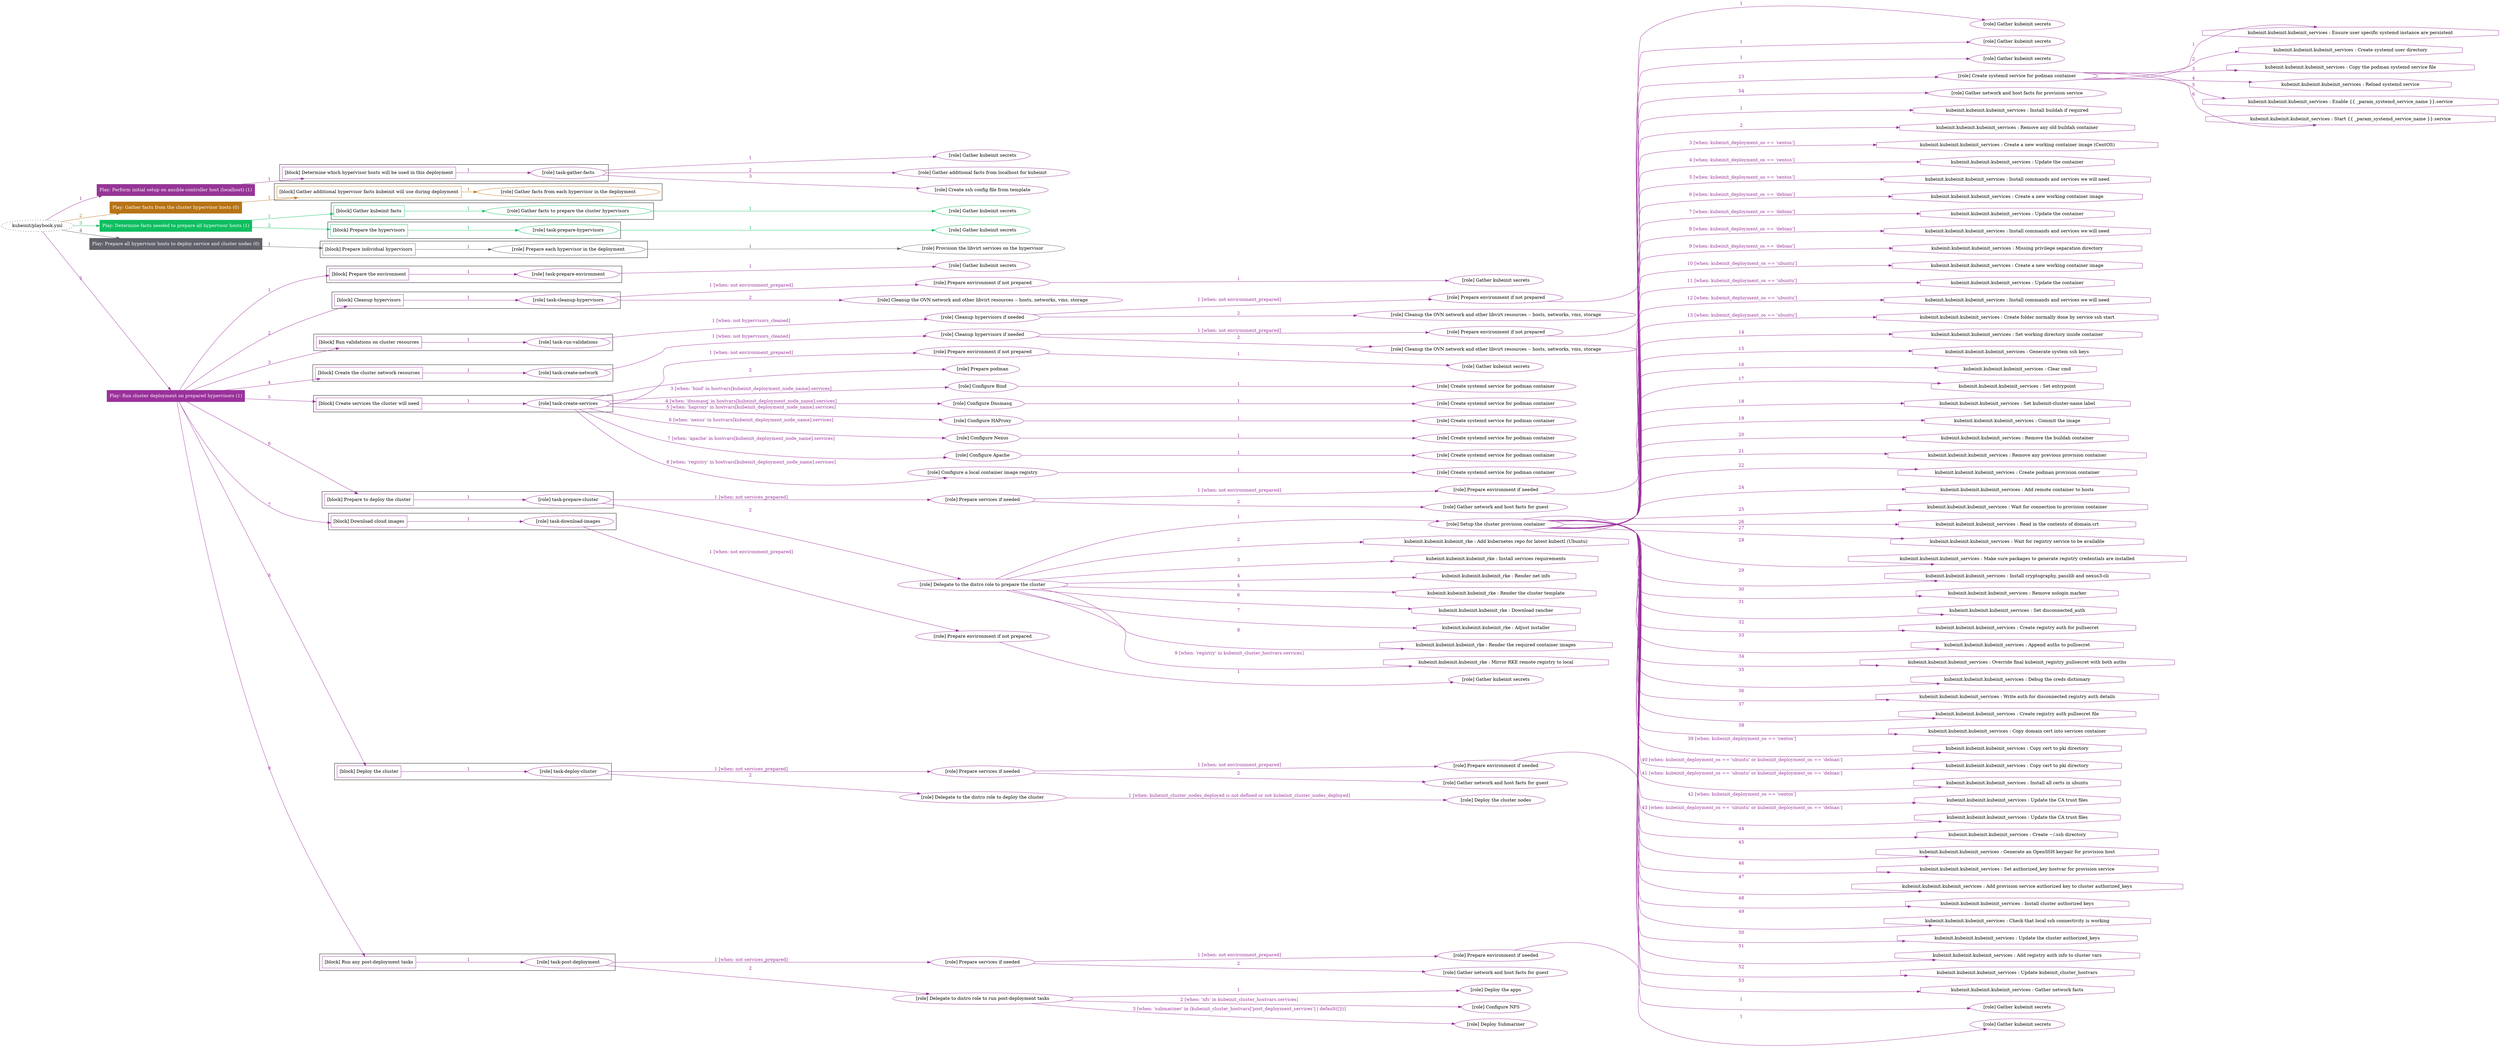 digraph {
	graph [concentrate=true ordering=in rankdir=LR ratio=fill]
	edge [esep=5 sep=10]
	"kubeinit/playbook.yml" [URL="/home/runner/work/kubeinit/kubeinit/kubeinit/playbook.yml" id=playbook_b2a776af style=dotted]
	play_a25de6b7 [label="Play: Perform initial setup on ansible-controller host (localhost) (1)" URL="/home/runner/work/kubeinit/kubeinit/kubeinit/playbook.yml" color="#963597" fontcolor="#ffffff" id=play_a25de6b7 shape=box style=filled tooltip=localhost]
	"kubeinit/playbook.yml" -> play_a25de6b7 [label="1 " color="#963597" fontcolor="#963597" id=edge_d4a671c9 labeltooltip="1 " tooltip="1 "]
	subgraph "Gather kubeinit secrets" {
		role_64ec8dd6 [label="[role] Gather kubeinit secrets" URL="/home/runner/.ansible/collections/ansible_collections/kubeinit/kubeinit/roles/kubeinit_prepare/tasks/build_hypervisors_group.yml" color="#963597" id=role_64ec8dd6 tooltip="Gather kubeinit secrets"]
	}
	subgraph "Gather additional facts from localhost for kubeinit" {
		role_d70aee91 [label="[role] Gather additional facts from localhost for kubeinit" URL="/home/runner/.ansible/collections/ansible_collections/kubeinit/kubeinit/roles/kubeinit_prepare/tasks/build_hypervisors_group.yml" color="#963597" id=role_d70aee91 tooltip="Gather additional facts from localhost for kubeinit"]
	}
	subgraph "Create ssh config file from template" {
		role_e000217d [label="[role] Create ssh config file from template" URL="/home/runner/.ansible/collections/ansible_collections/kubeinit/kubeinit/roles/kubeinit_prepare/tasks/build_hypervisors_group.yml" color="#963597" id=role_e000217d tooltip="Create ssh config file from template"]
	}
	subgraph "task-gather-facts" {
		role_ed04cf03 [label="[role] task-gather-facts" URL="/home/runner/work/kubeinit/kubeinit/kubeinit/playbook.yml" color="#963597" id=role_ed04cf03 tooltip="task-gather-facts"]
		role_ed04cf03 -> role_64ec8dd6 [label="1 " color="#963597" fontcolor="#963597" id=edge_9e0d3539 labeltooltip="1 " tooltip="1 "]
		role_ed04cf03 -> role_d70aee91 [label="2 " color="#963597" fontcolor="#963597" id=edge_87154a9b labeltooltip="2 " tooltip="2 "]
		role_ed04cf03 -> role_e000217d [label="3 " color="#963597" fontcolor="#963597" id=edge_92079bc3 labeltooltip="3 " tooltip="3 "]
	}
	subgraph "Play: Perform initial setup on ansible-controller host (localhost) (1)" {
		play_a25de6b7 -> block_835c2d36 [label=1 color="#963597" fontcolor="#963597" id=edge_b48b4004 labeltooltip=1 tooltip=1]
		subgraph cluster_block_835c2d36 {
			block_835c2d36 [label="[block] Determine which hypervisor hosts will be used in this deployment" URL="/home/runner/work/kubeinit/kubeinit/kubeinit/playbook.yml" color="#963597" id=block_835c2d36 labeltooltip="Determine which hypervisor hosts will be used in this deployment" shape=box tooltip="Determine which hypervisor hosts will be used in this deployment"]
			block_835c2d36 -> role_ed04cf03 [label="1 " color="#963597" fontcolor="#963597" id=edge_29998f82 labeltooltip="1 " tooltip="1 "]
		}
	}
	play_09615d05 [label="Play: Gather facts from the cluster hypervisor hosts (0)" URL="/home/runner/work/kubeinit/kubeinit/kubeinit/playbook.yml" color="#b77315" fontcolor="#ffffff" id=play_09615d05 shape=box style=filled tooltip="Play: Gather facts from the cluster hypervisor hosts (0)"]
	"kubeinit/playbook.yml" -> play_09615d05 [label="2 " color="#b77315" fontcolor="#b77315" id=edge_cf5d5a92 labeltooltip="2 " tooltip="2 "]
	subgraph "Gather facts from each hypervisor in the deployment" {
		role_4bb40452 [label="[role] Gather facts from each hypervisor in the deployment" URL="/home/runner/work/kubeinit/kubeinit/kubeinit/playbook.yml" color="#b77315" id=role_4bb40452 tooltip="Gather facts from each hypervisor in the deployment"]
	}
	subgraph "Play: Gather facts from the cluster hypervisor hosts (0)" {
		play_09615d05 -> block_492b5fe4 [label=1 color="#b77315" fontcolor="#b77315" id=edge_18e15d5d labeltooltip=1 tooltip=1]
		subgraph cluster_block_492b5fe4 {
			block_492b5fe4 [label="[block] Gather additional hypervisor facts kubeinit will use during deployment" URL="/home/runner/work/kubeinit/kubeinit/kubeinit/playbook.yml" color="#b77315" id=block_492b5fe4 labeltooltip="Gather additional hypervisor facts kubeinit will use during deployment" shape=box tooltip="Gather additional hypervisor facts kubeinit will use during deployment"]
			block_492b5fe4 -> role_4bb40452 [label="1 " color="#b77315" fontcolor="#b77315" id=edge_3ecd2a36 labeltooltip="1 " tooltip="1 "]
		}
	}
	play_3caabc10 [label="Play: Determine facts needed to prepare all hypervisor hosts (1)" URL="/home/runner/work/kubeinit/kubeinit/kubeinit/playbook.yml" color="#0ebe60" fontcolor="#ffffff" id=play_3caabc10 shape=box style=filled tooltip=localhost]
	"kubeinit/playbook.yml" -> play_3caabc10 [label="3 " color="#0ebe60" fontcolor="#0ebe60" id=edge_d4884a36 labeltooltip="3 " tooltip="3 "]
	subgraph "Gather kubeinit secrets" {
		role_3d954b8c [label="[role] Gather kubeinit secrets" URL="/home/runner/.ansible/collections/ansible_collections/kubeinit/kubeinit/roles/kubeinit_prepare/tasks/gather_kubeinit_facts.yml" color="#0ebe60" id=role_3d954b8c tooltip="Gather kubeinit secrets"]
	}
	subgraph "Gather facts to prepare the cluster hypervisors" {
		role_c6cb8753 [label="[role] Gather facts to prepare the cluster hypervisors" URL="/home/runner/work/kubeinit/kubeinit/kubeinit/playbook.yml" color="#0ebe60" id=role_c6cb8753 tooltip="Gather facts to prepare the cluster hypervisors"]
		role_c6cb8753 -> role_3d954b8c [label="1 " color="#0ebe60" fontcolor="#0ebe60" id=edge_5ec7b169 labeltooltip="1 " tooltip="1 "]
	}
	subgraph "Gather kubeinit secrets" {
		role_6f38ac14 [label="[role] Gather kubeinit secrets" URL="/home/runner/.ansible/collections/ansible_collections/kubeinit/kubeinit/roles/kubeinit_prepare/tasks/gather_kubeinit_facts.yml" color="#0ebe60" id=role_6f38ac14 tooltip="Gather kubeinit secrets"]
	}
	subgraph "task-prepare-hypervisors" {
		role_65a1dee0 [label="[role] task-prepare-hypervisors" URL="/home/runner/work/kubeinit/kubeinit/kubeinit/playbook.yml" color="#0ebe60" id=role_65a1dee0 tooltip="task-prepare-hypervisors"]
		role_65a1dee0 -> role_6f38ac14 [label="1 " color="#0ebe60" fontcolor="#0ebe60" id=edge_a2163df6 labeltooltip="1 " tooltip="1 "]
	}
	subgraph "Play: Determine facts needed to prepare all hypervisor hosts (1)" {
		play_3caabc10 -> block_60ad925c [label=1 color="#0ebe60" fontcolor="#0ebe60" id=edge_20b86543 labeltooltip=1 tooltip=1]
		subgraph cluster_block_60ad925c {
			block_60ad925c [label="[block] Gather kubeinit facts" URL="/home/runner/work/kubeinit/kubeinit/kubeinit/playbook.yml" color="#0ebe60" id=block_60ad925c labeltooltip="Gather kubeinit facts" shape=box tooltip="Gather kubeinit facts"]
			block_60ad925c -> role_c6cb8753 [label="1 " color="#0ebe60" fontcolor="#0ebe60" id=edge_0fbbc033 labeltooltip="1 " tooltip="1 "]
		}
		play_3caabc10 -> block_6131a1ea [label=2 color="#0ebe60" fontcolor="#0ebe60" id=edge_eb508566 labeltooltip=2 tooltip=2]
		subgraph cluster_block_6131a1ea {
			block_6131a1ea [label="[block] Prepare the hypervisors" URL="/home/runner/work/kubeinit/kubeinit/kubeinit/playbook.yml" color="#0ebe60" id=block_6131a1ea labeltooltip="Prepare the hypervisors" shape=box tooltip="Prepare the hypervisors"]
			block_6131a1ea -> role_65a1dee0 [label="1 " color="#0ebe60" fontcolor="#0ebe60" id=edge_d82b0bb0 labeltooltip="1 " tooltip="1 "]
		}
	}
	play_1b23b159 [label="Play: Prepare all hypervisor hosts to deploy service and cluster nodes (0)" URL="/home/runner/work/kubeinit/kubeinit/kubeinit/playbook.yml" color="#61616b" fontcolor="#ffffff" id=play_1b23b159 shape=box style=filled tooltip="Play: Prepare all hypervisor hosts to deploy service and cluster nodes (0)"]
	"kubeinit/playbook.yml" -> play_1b23b159 [label="4 " color="#61616b" fontcolor="#61616b" id=edge_601d397a labeltooltip="4 " tooltip="4 "]
	subgraph "Provision the libvirt services on the hypervisor" {
		role_6c833cc3 [label="[role] Provision the libvirt services on the hypervisor" URL="/home/runner/.ansible/collections/ansible_collections/kubeinit/kubeinit/roles/kubeinit_prepare/tasks/prepare_hypervisor.yml" color="#61616b" id=role_6c833cc3 tooltip="Provision the libvirt services on the hypervisor"]
	}
	subgraph "Prepare each hypervisor in the deployment" {
		role_cf85a153 [label="[role] Prepare each hypervisor in the deployment" URL="/home/runner/work/kubeinit/kubeinit/kubeinit/playbook.yml" color="#61616b" id=role_cf85a153 tooltip="Prepare each hypervisor in the deployment"]
		role_cf85a153 -> role_6c833cc3 [label="1 " color="#61616b" fontcolor="#61616b" id=edge_d0695d2c labeltooltip="1 " tooltip="1 "]
	}
	subgraph "Play: Prepare all hypervisor hosts to deploy service and cluster nodes (0)" {
		play_1b23b159 -> block_08b898bd [label=1 color="#61616b" fontcolor="#61616b" id=edge_4d3dbe8d labeltooltip=1 tooltip=1]
		subgraph cluster_block_08b898bd {
			block_08b898bd [label="[block] Prepare individual hypervisors" URL="/home/runner/work/kubeinit/kubeinit/kubeinit/playbook.yml" color="#61616b" id=block_08b898bd labeltooltip="Prepare individual hypervisors" shape=box tooltip="Prepare individual hypervisors"]
			block_08b898bd -> role_cf85a153 [label="1 " color="#61616b" fontcolor="#61616b" id=edge_eb0997b6 labeltooltip="1 " tooltip="1 "]
		}
	}
	play_a0bf95d8 [label="Play: Run cluster deployment on prepared hypervisors (1)" URL="/home/runner/work/kubeinit/kubeinit/kubeinit/playbook.yml" color="#9a319b" fontcolor="#ffffff" id=play_a0bf95d8 shape=box style=filled tooltip=localhost]
	"kubeinit/playbook.yml" -> play_a0bf95d8 [label="5 " color="#9a319b" fontcolor="#9a319b" id=edge_58462274 labeltooltip="5 " tooltip="5 "]
	subgraph "Gather kubeinit secrets" {
		role_986c276b [label="[role] Gather kubeinit secrets" URL="/home/runner/.ansible/collections/ansible_collections/kubeinit/kubeinit/roles/kubeinit_prepare/tasks/gather_kubeinit_facts.yml" color="#9a319b" id=role_986c276b tooltip="Gather kubeinit secrets"]
	}
	subgraph "task-prepare-environment" {
		role_1a51f40c [label="[role] task-prepare-environment" URL="/home/runner/work/kubeinit/kubeinit/kubeinit/playbook.yml" color="#9a319b" id=role_1a51f40c tooltip="task-prepare-environment"]
		role_1a51f40c -> role_986c276b [label="1 " color="#9a319b" fontcolor="#9a319b" id=edge_82b5d2d7 labeltooltip="1 " tooltip="1 "]
	}
	subgraph "Gather kubeinit secrets" {
		role_84450bca [label="[role] Gather kubeinit secrets" URL="/home/runner/.ansible/collections/ansible_collections/kubeinit/kubeinit/roles/kubeinit_prepare/tasks/gather_kubeinit_facts.yml" color="#9a319b" id=role_84450bca tooltip="Gather kubeinit secrets"]
	}
	subgraph "Prepare environment if not prepared" {
		role_26e644b4 [label="[role] Prepare environment if not prepared" URL="/home/runner/.ansible/collections/ansible_collections/kubeinit/kubeinit/roles/kubeinit_prepare/tasks/cleanup_hypervisors.yml" color="#9a319b" id=role_26e644b4 tooltip="Prepare environment if not prepared"]
		role_26e644b4 -> role_84450bca [label="1 " color="#9a319b" fontcolor="#9a319b" id=edge_e17b79c7 labeltooltip="1 " tooltip="1 "]
	}
	subgraph "Cleanup the OVN network and other libvirt resources -- hosts, networks, vms, storage" {
		role_b6d18668 [label="[role] Cleanup the OVN network and other libvirt resources -- hosts, networks, vms, storage" URL="/home/runner/.ansible/collections/ansible_collections/kubeinit/kubeinit/roles/kubeinit_prepare/tasks/cleanup_hypervisors.yml" color="#9a319b" id=role_b6d18668 tooltip="Cleanup the OVN network and other libvirt resources -- hosts, networks, vms, storage"]
	}
	subgraph "task-cleanup-hypervisors" {
		role_a91bff8f [label="[role] task-cleanup-hypervisors" URL="/home/runner/work/kubeinit/kubeinit/kubeinit/playbook.yml" color="#9a319b" id=role_a91bff8f tooltip="task-cleanup-hypervisors"]
		role_a91bff8f -> role_26e644b4 [label="1 [when: not environment_prepared]" color="#9a319b" fontcolor="#9a319b" id=edge_7168fef7 labeltooltip="1 [when: not environment_prepared]" tooltip="1 [when: not environment_prepared]"]
		role_a91bff8f -> role_b6d18668 [label="2 " color="#9a319b" fontcolor="#9a319b" id=edge_6d823a6d labeltooltip="2 " tooltip="2 "]
	}
	subgraph "Gather kubeinit secrets" {
		role_ef456f88 [label="[role] Gather kubeinit secrets" URL="/home/runner/.ansible/collections/ansible_collections/kubeinit/kubeinit/roles/kubeinit_prepare/tasks/gather_kubeinit_facts.yml" color="#9a319b" id=role_ef456f88 tooltip="Gather kubeinit secrets"]
	}
	subgraph "Prepare environment if not prepared" {
		role_e1867a26 [label="[role] Prepare environment if not prepared" URL="/home/runner/.ansible/collections/ansible_collections/kubeinit/kubeinit/roles/kubeinit_prepare/tasks/cleanup_hypervisors.yml" color="#9a319b" id=role_e1867a26 tooltip="Prepare environment if not prepared"]
		role_e1867a26 -> role_ef456f88 [label="1 " color="#9a319b" fontcolor="#9a319b" id=edge_f355ba9f labeltooltip="1 " tooltip="1 "]
	}
	subgraph "Cleanup the OVN network and other libvirt resources -- hosts, networks, vms, storage" {
		role_19250847 [label="[role] Cleanup the OVN network and other libvirt resources -- hosts, networks, vms, storage" URL="/home/runner/.ansible/collections/ansible_collections/kubeinit/kubeinit/roles/kubeinit_prepare/tasks/cleanup_hypervisors.yml" color="#9a319b" id=role_19250847 tooltip="Cleanup the OVN network and other libvirt resources -- hosts, networks, vms, storage"]
	}
	subgraph "Cleanup hypervisors if needed" {
		role_3e60fd12 [label="[role] Cleanup hypervisors if needed" URL="/home/runner/.ansible/collections/ansible_collections/kubeinit/kubeinit/roles/kubeinit_validations/tasks/main.yml" color="#9a319b" id=role_3e60fd12 tooltip="Cleanup hypervisors if needed"]
		role_3e60fd12 -> role_e1867a26 [label="1 [when: not environment_prepared]" color="#9a319b" fontcolor="#9a319b" id=edge_744bc919 labeltooltip="1 [when: not environment_prepared]" tooltip="1 [when: not environment_prepared]"]
		role_3e60fd12 -> role_19250847 [label="2 " color="#9a319b" fontcolor="#9a319b" id=edge_ee5be5e6 labeltooltip="2 " tooltip="2 "]
	}
	subgraph "task-run-validations" {
		role_004af576 [label="[role] task-run-validations" URL="/home/runner/work/kubeinit/kubeinit/kubeinit/playbook.yml" color="#9a319b" id=role_004af576 tooltip="task-run-validations"]
		role_004af576 -> role_3e60fd12 [label="1 [when: not hypervisors_cleaned]" color="#9a319b" fontcolor="#9a319b" id=edge_4c3ba29a labeltooltip="1 [when: not hypervisors_cleaned]" tooltip="1 [when: not hypervisors_cleaned]"]
	}
	subgraph "Gather kubeinit secrets" {
		role_4fbd2b97 [label="[role] Gather kubeinit secrets" URL="/home/runner/.ansible/collections/ansible_collections/kubeinit/kubeinit/roles/kubeinit_prepare/tasks/gather_kubeinit_facts.yml" color="#9a319b" id=role_4fbd2b97 tooltip="Gather kubeinit secrets"]
	}
	subgraph "Prepare environment if not prepared" {
		role_357a09c5 [label="[role] Prepare environment if not prepared" URL="/home/runner/.ansible/collections/ansible_collections/kubeinit/kubeinit/roles/kubeinit_prepare/tasks/cleanup_hypervisors.yml" color="#9a319b" id=role_357a09c5 tooltip="Prepare environment if not prepared"]
		role_357a09c5 -> role_4fbd2b97 [label="1 " color="#9a319b" fontcolor="#9a319b" id=edge_a7b10767 labeltooltip="1 " tooltip="1 "]
	}
	subgraph "Cleanup the OVN network and other libvirt resources -- hosts, networks, vms, storage" {
		role_42d714c6 [label="[role] Cleanup the OVN network and other libvirt resources -- hosts, networks, vms, storage" URL="/home/runner/.ansible/collections/ansible_collections/kubeinit/kubeinit/roles/kubeinit_prepare/tasks/cleanup_hypervisors.yml" color="#9a319b" id=role_42d714c6 tooltip="Cleanup the OVN network and other libvirt resources -- hosts, networks, vms, storage"]
	}
	subgraph "Cleanup hypervisors if needed" {
		role_6aee4c42 [label="[role] Cleanup hypervisors if needed" URL="/home/runner/.ansible/collections/ansible_collections/kubeinit/kubeinit/roles/kubeinit_libvirt/tasks/create_network.yml" color="#9a319b" id=role_6aee4c42 tooltip="Cleanup hypervisors if needed"]
		role_6aee4c42 -> role_357a09c5 [label="1 [when: not environment_prepared]" color="#9a319b" fontcolor="#9a319b" id=edge_f2d5fa59 labeltooltip="1 [when: not environment_prepared]" tooltip="1 [when: not environment_prepared]"]
		role_6aee4c42 -> role_42d714c6 [label="2 " color="#9a319b" fontcolor="#9a319b" id=edge_fd3d9db1 labeltooltip="2 " tooltip="2 "]
	}
	subgraph "task-create-network" {
		role_c0f12185 [label="[role] task-create-network" URL="/home/runner/work/kubeinit/kubeinit/kubeinit/playbook.yml" color="#9a319b" id=role_c0f12185 tooltip="task-create-network"]
		role_c0f12185 -> role_6aee4c42 [label="1 [when: not hypervisors_cleaned]" color="#9a319b" fontcolor="#9a319b" id=edge_1a0da130 labeltooltip="1 [when: not hypervisors_cleaned]" tooltip="1 [when: not hypervisors_cleaned]"]
	}
	subgraph "Gather kubeinit secrets" {
		role_36cf1a70 [label="[role] Gather kubeinit secrets" URL="/home/runner/.ansible/collections/ansible_collections/kubeinit/kubeinit/roles/kubeinit_prepare/tasks/gather_kubeinit_facts.yml" color="#9a319b" id=role_36cf1a70 tooltip="Gather kubeinit secrets"]
	}
	subgraph "Prepare environment if not prepared" {
		role_b3e0473f [label="[role] Prepare environment if not prepared" URL="/home/runner/.ansible/collections/ansible_collections/kubeinit/kubeinit/roles/kubeinit_services/tasks/main.yml" color="#9a319b" id=role_b3e0473f tooltip="Prepare environment if not prepared"]
		role_b3e0473f -> role_36cf1a70 [label="1 " color="#9a319b" fontcolor="#9a319b" id=edge_564133b7 labeltooltip="1 " tooltip="1 "]
	}
	subgraph "Prepare podman" {
		role_a6f34856 [label="[role] Prepare podman" URL="/home/runner/.ansible/collections/ansible_collections/kubeinit/kubeinit/roles/kubeinit_services/tasks/00_create_service_pod.yml" color="#9a319b" id=role_a6f34856 tooltip="Prepare podman"]
	}
	subgraph "Create systemd service for podman container" {
		role_1aee8ee5 [label="[role] Create systemd service for podman container" URL="/home/runner/.ansible/collections/ansible_collections/kubeinit/kubeinit/roles/kubeinit_bind/tasks/main.yml" color="#9a319b" id=role_1aee8ee5 tooltip="Create systemd service for podman container"]
	}
	subgraph "Configure Bind" {
		role_4b1fd0a0 [label="[role] Configure Bind" URL="/home/runner/.ansible/collections/ansible_collections/kubeinit/kubeinit/roles/kubeinit_services/tasks/start_services_containers.yml" color="#9a319b" id=role_4b1fd0a0 tooltip="Configure Bind"]
		role_4b1fd0a0 -> role_1aee8ee5 [label="1 " color="#9a319b" fontcolor="#9a319b" id=edge_a1db941c labeltooltip="1 " tooltip="1 "]
	}
	subgraph "Create systemd service for podman container" {
		role_6d5a816c [label="[role] Create systemd service for podman container" URL="/home/runner/.ansible/collections/ansible_collections/kubeinit/kubeinit/roles/kubeinit_dnsmasq/tasks/main.yml" color="#9a319b" id=role_6d5a816c tooltip="Create systemd service for podman container"]
	}
	subgraph "Configure Dnsmasq" {
		role_57c60390 [label="[role] Configure Dnsmasq" URL="/home/runner/.ansible/collections/ansible_collections/kubeinit/kubeinit/roles/kubeinit_services/tasks/start_services_containers.yml" color="#9a319b" id=role_57c60390 tooltip="Configure Dnsmasq"]
		role_57c60390 -> role_6d5a816c [label="1 " color="#9a319b" fontcolor="#9a319b" id=edge_722431cc labeltooltip="1 " tooltip="1 "]
	}
	subgraph "Create systemd service for podman container" {
		role_da04f03d [label="[role] Create systemd service for podman container" URL="/home/runner/.ansible/collections/ansible_collections/kubeinit/kubeinit/roles/kubeinit_haproxy/tasks/main.yml" color="#9a319b" id=role_da04f03d tooltip="Create systemd service for podman container"]
	}
	subgraph "Configure HAProxy" {
		role_27198a19 [label="[role] Configure HAProxy" URL="/home/runner/.ansible/collections/ansible_collections/kubeinit/kubeinit/roles/kubeinit_services/tasks/start_services_containers.yml" color="#9a319b" id=role_27198a19 tooltip="Configure HAProxy"]
		role_27198a19 -> role_da04f03d [label="1 " color="#9a319b" fontcolor="#9a319b" id=edge_16cd7991 labeltooltip="1 " tooltip="1 "]
	}
	subgraph "Create systemd service for podman container" {
		role_e033b4ef [label="[role] Create systemd service for podman container" URL="/home/runner/.ansible/collections/ansible_collections/kubeinit/kubeinit/roles/kubeinit_nexus/tasks/main.yml" color="#9a319b" id=role_e033b4ef tooltip="Create systemd service for podman container"]
	}
	subgraph "Configure Nexus" {
		role_694fd69b [label="[role] Configure Nexus" URL="/home/runner/.ansible/collections/ansible_collections/kubeinit/kubeinit/roles/kubeinit_services/tasks/start_services_containers.yml" color="#9a319b" id=role_694fd69b tooltip="Configure Nexus"]
		role_694fd69b -> role_e033b4ef [label="1 " color="#9a319b" fontcolor="#9a319b" id=edge_7ee641f0 labeltooltip="1 " tooltip="1 "]
	}
	subgraph "Create systemd service for podman container" {
		role_04ac0f35 [label="[role] Create systemd service for podman container" URL="/home/runner/.ansible/collections/ansible_collections/kubeinit/kubeinit/roles/kubeinit_apache/tasks/main.yml" color="#9a319b" id=role_04ac0f35 tooltip="Create systemd service for podman container"]
	}
	subgraph "Configure Apache" {
		role_15cc4ad2 [label="[role] Configure Apache" URL="/home/runner/.ansible/collections/ansible_collections/kubeinit/kubeinit/roles/kubeinit_services/tasks/start_services_containers.yml" color="#9a319b" id=role_15cc4ad2 tooltip="Configure Apache"]
		role_15cc4ad2 -> role_04ac0f35 [label="1 " color="#9a319b" fontcolor="#9a319b" id=edge_71de44ec labeltooltip="1 " tooltip="1 "]
	}
	subgraph "Create systemd service for podman container" {
		role_1dc11fe3 [label="[role] Create systemd service for podman container" URL="/home/runner/.ansible/collections/ansible_collections/kubeinit/kubeinit/roles/kubeinit_registry/tasks/main.yml" color="#9a319b" id=role_1dc11fe3 tooltip="Create systemd service for podman container"]
	}
	subgraph "Configure a local container image registry" {
		role_8695202d [label="[role] Configure a local container image registry" URL="/home/runner/.ansible/collections/ansible_collections/kubeinit/kubeinit/roles/kubeinit_services/tasks/start_services_containers.yml" color="#9a319b" id=role_8695202d tooltip="Configure a local container image registry"]
		role_8695202d -> role_1dc11fe3 [label="1 " color="#9a319b" fontcolor="#9a319b" id=edge_4310c651 labeltooltip="1 " tooltip="1 "]
	}
	subgraph "task-create-services" {
		role_f03cc9df [label="[role] task-create-services" URL="/home/runner/work/kubeinit/kubeinit/kubeinit/playbook.yml" color="#9a319b" id=role_f03cc9df tooltip="task-create-services"]
		role_f03cc9df -> role_b3e0473f [label="1 [when: not environment_prepared]" color="#9a319b" fontcolor="#9a319b" id=edge_fed6a879 labeltooltip="1 [when: not environment_prepared]" tooltip="1 [when: not environment_prepared]"]
		role_f03cc9df -> role_a6f34856 [label="2 " color="#9a319b" fontcolor="#9a319b" id=edge_bfc7b23e labeltooltip="2 " tooltip="2 "]
		role_f03cc9df -> role_4b1fd0a0 [label="3 [when: 'bind' in hostvars[kubeinit_deployment_node_name].services]" color="#9a319b" fontcolor="#9a319b" id=edge_6411f82c labeltooltip="3 [when: 'bind' in hostvars[kubeinit_deployment_node_name].services]" tooltip="3 [when: 'bind' in hostvars[kubeinit_deployment_node_name].services]"]
		role_f03cc9df -> role_57c60390 [label="4 [when: 'dnsmasq' in hostvars[kubeinit_deployment_node_name].services]" color="#9a319b" fontcolor="#9a319b" id=edge_2f6c6d04 labeltooltip="4 [when: 'dnsmasq' in hostvars[kubeinit_deployment_node_name].services]" tooltip="4 [when: 'dnsmasq' in hostvars[kubeinit_deployment_node_name].services]"]
		role_f03cc9df -> role_27198a19 [label="5 [when: 'haproxy' in hostvars[kubeinit_deployment_node_name].services]" color="#9a319b" fontcolor="#9a319b" id=edge_1f53a4c2 labeltooltip="5 [when: 'haproxy' in hostvars[kubeinit_deployment_node_name].services]" tooltip="5 [when: 'haproxy' in hostvars[kubeinit_deployment_node_name].services]"]
		role_f03cc9df -> role_694fd69b [label="6 [when: 'nexus' in hostvars[kubeinit_deployment_node_name].services]" color="#9a319b" fontcolor="#9a319b" id=edge_d9a21f0c labeltooltip="6 [when: 'nexus' in hostvars[kubeinit_deployment_node_name].services]" tooltip="6 [when: 'nexus' in hostvars[kubeinit_deployment_node_name].services]"]
		role_f03cc9df -> role_15cc4ad2 [label="7 [when: 'apache' in hostvars[kubeinit_deployment_node_name].services]" color="#9a319b" fontcolor="#9a319b" id=edge_561919a8 labeltooltip="7 [when: 'apache' in hostvars[kubeinit_deployment_node_name].services]" tooltip="7 [when: 'apache' in hostvars[kubeinit_deployment_node_name].services]"]
		role_f03cc9df -> role_8695202d [label="8 [when: 'registry' in hostvars[kubeinit_deployment_node_name].services]" color="#9a319b" fontcolor="#9a319b" id=edge_94d0416a labeltooltip="8 [when: 'registry' in hostvars[kubeinit_deployment_node_name].services]" tooltip="8 [when: 'registry' in hostvars[kubeinit_deployment_node_name].services]"]
	}
	subgraph "Gather kubeinit secrets" {
		role_d735c458 [label="[role] Gather kubeinit secrets" URL="/home/runner/.ansible/collections/ansible_collections/kubeinit/kubeinit/roles/kubeinit_prepare/tasks/gather_kubeinit_facts.yml" color="#9a319b" id=role_d735c458 tooltip="Gather kubeinit secrets"]
	}
	subgraph "Prepare environment if needed" {
		role_452d2687 [label="[role] Prepare environment if needed" URL="/home/runner/.ansible/collections/ansible_collections/kubeinit/kubeinit/roles/kubeinit_services/tasks/prepare_services.yml" color="#9a319b" id=role_452d2687 tooltip="Prepare environment if needed"]
		role_452d2687 -> role_d735c458 [label="1 " color="#9a319b" fontcolor="#9a319b" id=edge_3fbcf4af labeltooltip="1 " tooltip="1 "]
	}
	subgraph "Gather network and host facts for guest" {
		role_750022bb [label="[role] Gather network and host facts for guest" URL="/home/runner/.ansible/collections/ansible_collections/kubeinit/kubeinit/roles/kubeinit_services/tasks/prepare_services.yml" color="#9a319b" id=role_750022bb tooltip="Gather network and host facts for guest"]
	}
	subgraph "Prepare services if needed" {
		role_dde12071 [label="[role] Prepare services if needed" URL="/home/runner/.ansible/collections/ansible_collections/kubeinit/kubeinit/roles/kubeinit_prepare/tasks/prepare_cluster.yml" color="#9a319b" id=role_dde12071 tooltip="Prepare services if needed"]
		role_dde12071 -> role_452d2687 [label="1 [when: not environment_prepared]" color="#9a319b" fontcolor="#9a319b" id=edge_3e4130e8 labeltooltip="1 [when: not environment_prepared]" tooltip="1 [when: not environment_prepared]"]
		role_dde12071 -> role_750022bb [label="2 " color="#9a319b" fontcolor="#9a319b" id=edge_25fe2aad labeltooltip="2 " tooltip="2 "]
	}
	subgraph "Create systemd service for podman container" {
		role_2b60fd66 [label="[role] Create systemd service for podman container" URL="/home/runner/.ansible/collections/ansible_collections/kubeinit/kubeinit/roles/kubeinit_services/tasks/create_provision_container.yml" color="#9a319b" id=role_2b60fd66 tooltip="Create systemd service for podman container"]
		task_75b54e83 [label="kubeinit.kubeinit.kubeinit_services : Ensure user specific systemd instance are persistent" URL="/home/runner/.ansible/collections/ansible_collections/kubeinit/kubeinit/roles/kubeinit_services/tasks/create_managed_service.yml" color="#9a319b" id=task_75b54e83 shape=octagon tooltip="kubeinit.kubeinit.kubeinit_services : Ensure user specific systemd instance are persistent"]
		role_2b60fd66 -> task_75b54e83 [label="1 " color="#9a319b" fontcolor="#9a319b" id=edge_44bf0a43 labeltooltip="1 " tooltip="1 "]
		task_6dc85cb5 [label="kubeinit.kubeinit.kubeinit_services : Create systemd user directory" URL="/home/runner/.ansible/collections/ansible_collections/kubeinit/kubeinit/roles/kubeinit_services/tasks/create_managed_service.yml" color="#9a319b" id=task_6dc85cb5 shape=octagon tooltip="kubeinit.kubeinit.kubeinit_services : Create systemd user directory"]
		role_2b60fd66 -> task_6dc85cb5 [label="2 " color="#9a319b" fontcolor="#9a319b" id=edge_beee9898 labeltooltip="2 " tooltip="2 "]
		task_5149646d [label="kubeinit.kubeinit.kubeinit_services : Copy the podman systemd service file" URL="/home/runner/.ansible/collections/ansible_collections/kubeinit/kubeinit/roles/kubeinit_services/tasks/create_managed_service.yml" color="#9a319b" id=task_5149646d shape=octagon tooltip="kubeinit.kubeinit.kubeinit_services : Copy the podman systemd service file"]
		role_2b60fd66 -> task_5149646d [label="3 " color="#9a319b" fontcolor="#9a319b" id=edge_e1b239af labeltooltip="3 " tooltip="3 "]
		task_663c05a6 [label="kubeinit.kubeinit.kubeinit_services : Reload systemd service" URL="/home/runner/.ansible/collections/ansible_collections/kubeinit/kubeinit/roles/kubeinit_services/tasks/create_managed_service.yml" color="#9a319b" id=task_663c05a6 shape=octagon tooltip="kubeinit.kubeinit.kubeinit_services : Reload systemd service"]
		role_2b60fd66 -> task_663c05a6 [label="4 " color="#9a319b" fontcolor="#9a319b" id=edge_56af501d labeltooltip="4 " tooltip="4 "]
		task_1b98f21e [label="kubeinit.kubeinit.kubeinit_services : Enable {{ _param_systemd_service_name }}.service" URL="/home/runner/.ansible/collections/ansible_collections/kubeinit/kubeinit/roles/kubeinit_services/tasks/create_managed_service.yml" color="#9a319b" id=task_1b98f21e shape=octagon tooltip="kubeinit.kubeinit.kubeinit_services : Enable {{ _param_systemd_service_name }}.service"]
		role_2b60fd66 -> task_1b98f21e [label="5 " color="#9a319b" fontcolor="#9a319b" id=edge_e310e991 labeltooltip="5 " tooltip="5 "]
		task_9d91cb63 [label="kubeinit.kubeinit.kubeinit_services : Start {{ _param_systemd_service_name }}.service" URL="/home/runner/.ansible/collections/ansible_collections/kubeinit/kubeinit/roles/kubeinit_services/tasks/create_managed_service.yml" color="#9a319b" id=task_9d91cb63 shape=octagon tooltip="kubeinit.kubeinit.kubeinit_services : Start {{ _param_systemd_service_name }}.service"]
		role_2b60fd66 -> task_9d91cb63 [label="6 " color="#9a319b" fontcolor="#9a319b" id=edge_0b677af6 labeltooltip="6 " tooltip="6 "]
	}
	subgraph "Gather network and host facts for provision service" {
		role_86652679 [label="[role] Gather network and host facts for provision service" URL="/home/runner/.ansible/collections/ansible_collections/kubeinit/kubeinit/roles/kubeinit_services/tasks/create_provision_container.yml" color="#9a319b" id=role_86652679 tooltip="Gather network and host facts for provision service"]
	}
	subgraph "Setup the cluster provision container" {
		role_7b07f2ba [label="[role] Setup the cluster provision container" URL="/home/runner/.ansible/collections/ansible_collections/kubeinit/kubeinit/roles/kubeinit_rke/tasks/prepare_cluster.yml" color="#9a319b" id=role_7b07f2ba tooltip="Setup the cluster provision container"]
		task_82cb3038 [label="kubeinit.kubeinit.kubeinit_services : Install buildah if required" URL="/home/runner/.ansible/collections/ansible_collections/kubeinit/kubeinit/roles/kubeinit_services/tasks/create_provision_container.yml" color="#9a319b" id=task_82cb3038 shape=octagon tooltip="kubeinit.kubeinit.kubeinit_services : Install buildah if required"]
		role_7b07f2ba -> task_82cb3038 [label="1 " color="#9a319b" fontcolor="#9a319b" id=edge_1eb6da46 labeltooltip="1 " tooltip="1 "]
		task_e0a1d61b [label="kubeinit.kubeinit.kubeinit_services : Remove any old buildah container" URL="/home/runner/.ansible/collections/ansible_collections/kubeinit/kubeinit/roles/kubeinit_services/tasks/create_provision_container.yml" color="#9a319b" id=task_e0a1d61b shape=octagon tooltip="kubeinit.kubeinit.kubeinit_services : Remove any old buildah container"]
		role_7b07f2ba -> task_e0a1d61b [label="2 " color="#9a319b" fontcolor="#9a319b" id=edge_ade9f67b labeltooltip="2 " tooltip="2 "]
		task_4694586c [label="kubeinit.kubeinit.kubeinit_services : Create a new working container image (CentOS)" URL="/home/runner/.ansible/collections/ansible_collections/kubeinit/kubeinit/roles/kubeinit_services/tasks/create_provision_container.yml" color="#9a319b" id=task_4694586c shape=octagon tooltip="kubeinit.kubeinit.kubeinit_services : Create a new working container image (CentOS)"]
		role_7b07f2ba -> task_4694586c [label="3 [when: kubeinit_deployment_os == 'centos']" color="#9a319b" fontcolor="#9a319b" id=edge_7a613b6d labeltooltip="3 [when: kubeinit_deployment_os == 'centos']" tooltip="3 [when: kubeinit_deployment_os == 'centos']"]
		task_4aff82c7 [label="kubeinit.kubeinit.kubeinit_services : Update the container" URL="/home/runner/.ansible/collections/ansible_collections/kubeinit/kubeinit/roles/kubeinit_services/tasks/create_provision_container.yml" color="#9a319b" id=task_4aff82c7 shape=octagon tooltip="kubeinit.kubeinit.kubeinit_services : Update the container"]
		role_7b07f2ba -> task_4aff82c7 [label="4 [when: kubeinit_deployment_os == 'centos']" color="#9a319b" fontcolor="#9a319b" id=edge_38a06a87 labeltooltip="4 [when: kubeinit_deployment_os == 'centos']" tooltip="4 [when: kubeinit_deployment_os == 'centos']"]
		task_719d7d45 [label="kubeinit.kubeinit.kubeinit_services : Install commands and services we will need" URL="/home/runner/.ansible/collections/ansible_collections/kubeinit/kubeinit/roles/kubeinit_services/tasks/create_provision_container.yml" color="#9a319b" id=task_719d7d45 shape=octagon tooltip="kubeinit.kubeinit.kubeinit_services : Install commands and services we will need"]
		role_7b07f2ba -> task_719d7d45 [label="5 [when: kubeinit_deployment_os == 'centos']" color="#9a319b" fontcolor="#9a319b" id=edge_627ddd8e labeltooltip="5 [when: kubeinit_deployment_os == 'centos']" tooltip="5 [when: kubeinit_deployment_os == 'centos']"]
		task_dc3cee36 [label="kubeinit.kubeinit.kubeinit_services : Create a new working container image" URL="/home/runner/.ansible/collections/ansible_collections/kubeinit/kubeinit/roles/kubeinit_services/tasks/create_provision_container.yml" color="#9a319b" id=task_dc3cee36 shape=octagon tooltip="kubeinit.kubeinit.kubeinit_services : Create a new working container image"]
		role_7b07f2ba -> task_dc3cee36 [label="6 [when: kubeinit_deployment_os == 'debian']" color="#9a319b" fontcolor="#9a319b" id=edge_6e6722a6 labeltooltip="6 [when: kubeinit_deployment_os == 'debian']" tooltip="6 [when: kubeinit_deployment_os == 'debian']"]
		task_98503b14 [label="kubeinit.kubeinit.kubeinit_services : Update the container" URL="/home/runner/.ansible/collections/ansible_collections/kubeinit/kubeinit/roles/kubeinit_services/tasks/create_provision_container.yml" color="#9a319b" id=task_98503b14 shape=octagon tooltip="kubeinit.kubeinit.kubeinit_services : Update the container"]
		role_7b07f2ba -> task_98503b14 [label="7 [when: kubeinit_deployment_os == 'debian']" color="#9a319b" fontcolor="#9a319b" id=edge_3fdbaf61 labeltooltip="7 [when: kubeinit_deployment_os == 'debian']" tooltip="7 [when: kubeinit_deployment_os == 'debian']"]
		task_dcf5f1b2 [label="kubeinit.kubeinit.kubeinit_services : Install commands and services we will need" URL="/home/runner/.ansible/collections/ansible_collections/kubeinit/kubeinit/roles/kubeinit_services/tasks/create_provision_container.yml" color="#9a319b" id=task_dcf5f1b2 shape=octagon tooltip="kubeinit.kubeinit.kubeinit_services : Install commands and services we will need"]
		role_7b07f2ba -> task_dcf5f1b2 [label="8 [when: kubeinit_deployment_os == 'debian']" color="#9a319b" fontcolor="#9a319b" id=edge_7ba5334f labeltooltip="8 [when: kubeinit_deployment_os == 'debian']" tooltip="8 [when: kubeinit_deployment_os == 'debian']"]
		task_edb3f6f3 [label="kubeinit.kubeinit.kubeinit_services : Missing privilege separation directory" URL="/home/runner/.ansible/collections/ansible_collections/kubeinit/kubeinit/roles/kubeinit_services/tasks/create_provision_container.yml" color="#9a319b" id=task_edb3f6f3 shape=octagon tooltip="kubeinit.kubeinit.kubeinit_services : Missing privilege separation directory"]
		role_7b07f2ba -> task_edb3f6f3 [label="9 [when: kubeinit_deployment_os == 'debian']" color="#9a319b" fontcolor="#9a319b" id=edge_5936d083 labeltooltip="9 [when: kubeinit_deployment_os == 'debian']" tooltip="9 [when: kubeinit_deployment_os == 'debian']"]
		task_735d97f7 [label="kubeinit.kubeinit.kubeinit_services : Create a new working container image" URL="/home/runner/.ansible/collections/ansible_collections/kubeinit/kubeinit/roles/kubeinit_services/tasks/create_provision_container.yml" color="#9a319b" id=task_735d97f7 shape=octagon tooltip="kubeinit.kubeinit.kubeinit_services : Create a new working container image"]
		role_7b07f2ba -> task_735d97f7 [label="10 [when: kubeinit_deployment_os == 'ubuntu']" color="#9a319b" fontcolor="#9a319b" id=edge_4a4b3667 labeltooltip="10 [when: kubeinit_deployment_os == 'ubuntu']" tooltip="10 [when: kubeinit_deployment_os == 'ubuntu']"]
		task_5ed7843b [label="kubeinit.kubeinit.kubeinit_services : Update the container" URL="/home/runner/.ansible/collections/ansible_collections/kubeinit/kubeinit/roles/kubeinit_services/tasks/create_provision_container.yml" color="#9a319b" id=task_5ed7843b shape=octagon tooltip="kubeinit.kubeinit.kubeinit_services : Update the container"]
		role_7b07f2ba -> task_5ed7843b [label="11 [when: kubeinit_deployment_os == 'ubuntu']" color="#9a319b" fontcolor="#9a319b" id=edge_60cbeb6b labeltooltip="11 [when: kubeinit_deployment_os == 'ubuntu']" tooltip="11 [when: kubeinit_deployment_os == 'ubuntu']"]
		task_4377e6de [label="kubeinit.kubeinit.kubeinit_services : Install commands and services we will need" URL="/home/runner/.ansible/collections/ansible_collections/kubeinit/kubeinit/roles/kubeinit_services/tasks/create_provision_container.yml" color="#9a319b" id=task_4377e6de shape=octagon tooltip="kubeinit.kubeinit.kubeinit_services : Install commands and services we will need"]
		role_7b07f2ba -> task_4377e6de [label="12 [when: kubeinit_deployment_os == 'ubuntu']" color="#9a319b" fontcolor="#9a319b" id=edge_350b9413 labeltooltip="12 [when: kubeinit_deployment_os == 'ubuntu']" tooltip="12 [when: kubeinit_deployment_os == 'ubuntu']"]
		task_129c2ea0 [label="kubeinit.kubeinit.kubeinit_services : Create folder normally done by service ssh start" URL="/home/runner/.ansible/collections/ansible_collections/kubeinit/kubeinit/roles/kubeinit_services/tasks/create_provision_container.yml" color="#9a319b" id=task_129c2ea0 shape=octagon tooltip="kubeinit.kubeinit.kubeinit_services : Create folder normally done by service ssh start"]
		role_7b07f2ba -> task_129c2ea0 [label="13 [when: kubeinit_deployment_os == 'ubuntu']" color="#9a319b" fontcolor="#9a319b" id=edge_caa471e8 labeltooltip="13 [when: kubeinit_deployment_os == 'ubuntu']" tooltip="13 [when: kubeinit_deployment_os == 'ubuntu']"]
		task_73b57ab8 [label="kubeinit.kubeinit.kubeinit_services : Set working directory inside container" URL="/home/runner/.ansible/collections/ansible_collections/kubeinit/kubeinit/roles/kubeinit_services/tasks/create_provision_container.yml" color="#9a319b" id=task_73b57ab8 shape=octagon tooltip="kubeinit.kubeinit.kubeinit_services : Set working directory inside container"]
		role_7b07f2ba -> task_73b57ab8 [label="14 " color="#9a319b" fontcolor="#9a319b" id=edge_acb00f5a labeltooltip="14 " tooltip="14 "]
		task_bff9ba52 [label="kubeinit.kubeinit.kubeinit_services : Generate system ssh keys" URL="/home/runner/.ansible/collections/ansible_collections/kubeinit/kubeinit/roles/kubeinit_services/tasks/create_provision_container.yml" color="#9a319b" id=task_bff9ba52 shape=octagon tooltip="kubeinit.kubeinit.kubeinit_services : Generate system ssh keys"]
		role_7b07f2ba -> task_bff9ba52 [label="15 " color="#9a319b" fontcolor="#9a319b" id=edge_d4a1e01d labeltooltip="15 " tooltip="15 "]
		task_a89d2e9c [label="kubeinit.kubeinit.kubeinit_services : Clear cmd" URL="/home/runner/.ansible/collections/ansible_collections/kubeinit/kubeinit/roles/kubeinit_services/tasks/create_provision_container.yml" color="#9a319b" id=task_a89d2e9c shape=octagon tooltip="kubeinit.kubeinit.kubeinit_services : Clear cmd"]
		role_7b07f2ba -> task_a89d2e9c [label="16 " color="#9a319b" fontcolor="#9a319b" id=edge_f438bbfb labeltooltip="16 " tooltip="16 "]
		task_ff2d6748 [label="kubeinit.kubeinit.kubeinit_services : Set entrypoint" URL="/home/runner/.ansible/collections/ansible_collections/kubeinit/kubeinit/roles/kubeinit_services/tasks/create_provision_container.yml" color="#9a319b" id=task_ff2d6748 shape=octagon tooltip="kubeinit.kubeinit.kubeinit_services : Set entrypoint"]
		role_7b07f2ba -> task_ff2d6748 [label="17 " color="#9a319b" fontcolor="#9a319b" id=edge_a1db86fd labeltooltip="17 " tooltip="17 "]
		task_ee28a5f9 [label="kubeinit.kubeinit.kubeinit_services : Set kubeinit-cluster-name label" URL="/home/runner/.ansible/collections/ansible_collections/kubeinit/kubeinit/roles/kubeinit_services/tasks/create_provision_container.yml" color="#9a319b" id=task_ee28a5f9 shape=octagon tooltip="kubeinit.kubeinit.kubeinit_services : Set kubeinit-cluster-name label"]
		role_7b07f2ba -> task_ee28a5f9 [label="18 " color="#9a319b" fontcolor="#9a319b" id=edge_afab8c33 labeltooltip="18 " tooltip="18 "]
		task_58fb1b4b [label="kubeinit.kubeinit.kubeinit_services : Commit the image" URL="/home/runner/.ansible/collections/ansible_collections/kubeinit/kubeinit/roles/kubeinit_services/tasks/create_provision_container.yml" color="#9a319b" id=task_58fb1b4b shape=octagon tooltip="kubeinit.kubeinit.kubeinit_services : Commit the image"]
		role_7b07f2ba -> task_58fb1b4b [label="19 " color="#9a319b" fontcolor="#9a319b" id=edge_9f026c4e labeltooltip="19 " tooltip="19 "]
		task_0c4b4313 [label="kubeinit.kubeinit.kubeinit_services : Remove the buildah container" URL="/home/runner/.ansible/collections/ansible_collections/kubeinit/kubeinit/roles/kubeinit_services/tasks/create_provision_container.yml" color="#9a319b" id=task_0c4b4313 shape=octagon tooltip="kubeinit.kubeinit.kubeinit_services : Remove the buildah container"]
		role_7b07f2ba -> task_0c4b4313 [label="20 " color="#9a319b" fontcolor="#9a319b" id=edge_91e89604 labeltooltip="20 " tooltip="20 "]
		task_2342c605 [label="kubeinit.kubeinit.kubeinit_services : Remove any previous provision container" URL="/home/runner/.ansible/collections/ansible_collections/kubeinit/kubeinit/roles/kubeinit_services/tasks/create_provision_container.yml" color="#9a319b" id=task_2342c605 shape=octagon tooltip="kubeinit.kubeinit.kubeinit_services : Remove any previous provision container"]
		role_7b07f2ba -> task_2342c605 [label="21 " color="#9a319b" fontcolor="#9a319b" id=edge_637f66ba labeltooltip="21 " tooltip="21 "]
		task_e7ea3be7 [label="kubeinit.kubeinit.kubeinit_services : Create podman provision container" URL="/home/runner/.ansible/collections/ansible_collections/kubeinit/kubeinit/roles/kubeinit_services/tasks/create_provision_container.yml" color="#9a319b" id=task_e7ea3be7 shape=octagon tooltip="kubeinit.kubeinit.kubeinit_services : Create podman provision container"]
		role_7b07f2ba -> task_e7ea3be7 [label="22 " color="#9a319b" fontcolor="#9a319b" id=edge_5d4cc117 labeltooltip="22 " tooltip="22 "]
		role_7b07f2ba -> role_2b60fd66 [label="23 " color="#9a319b" fontcolor="#9a319b" id=edge_50ebb488 labeltooltip="23 " tooltip="23 "]
		task_f1a6d116 [label="kubeinit.kubeinit.kubeinit_services : Add remote container to hosts" URL="/home/runner/.ansible/collections/ansible_collections/kubeinit/kubeinit/roles/kubeinit_services/tasks/create_provision_container.yml" color="#9a319b" id=task_f1a6d116 shape=octagon tooltip="kubeinit.kubeinit.kubeinit_services : Add remote container to hosts"]
		role_7b07f2ba -> task_f1a6d116 [label="24 " color="#9a319b" fontcolor="#9a319b" id=edge_592e5114 labeltooltip="24 " tooltip="24 "]
		task_2c79d8f0 [label="kubeinit.kubeinit.kubeinit_services : Wait for connection to provision container" URL="/home/runner/.ansible/collections/ansible_collections/kubeinit/kubeinit/roles/kubeinit_services/tasks/create_provision_container.yml" color="#9a319b" id=task_2c79d8f0 shape=octagon tooltip="kubeinit.kubeinit.kubeinit_services : Wait for connection to provision container"]
		role_7b07f2ba -> task_2c79d8f0 [label="25 " color="#9a319b" fontcolor="#9a319b" id=edge_4a7e2a76 labeltooltip="25 " tooltip="25 "]
		task_e3a39686 [label="kubeinit.kubeinit.kubeinit_services : Read in the contents of domain.crt" URL="/home/runner/.ansible/collections/ansible_collections/kubeinit/kubeinit/roles/kubeinit_services/tasks/create_provision_container.yml" color="#9a319b" id=task_e3a39686 shape=octagon tooltip="kubeinit.kubeinit.kubeinit_services : Read in the contents of domain.crt"]
		role_7b07f2ba -> task_e3a39686 [label="26 " color="#9a319b" fontcolor="#9a319b" id=edge_17daee3e labeltooltip="26 " tooltip="26 "]
		task_8256cfbc [label="kubeinit.kubeinit.kubeinit_services : Wait for registry service to be available" URL="/home/runner/.ansible/collections/ansible_collections/kubeinit/kubeinit/roles/kubeinit_services/tasks/create_provision_container.yml" color="#9a319b" id=task_8256cfbc shape=octagon tooltip="kubeinit.kubeinit.kubeinit_services : Wait for registry service to be available"]
		role_7b07f2ba -> task_8256cfbc [label="27 " color="#9a319b" fontcolor="#9a319b" id=edge_c914b46a labeltooltip="27 " tooltip="27 "]
		task_49d2a6ff [label="kubeinit.kubeinit.kubeinit_services : Make sure packages to generate registry credentials are installed" URL="/home/runner/.ansible/collections/ansible_collections/kubeinit/kubeinit/roles/kubeinit_services/tasks/create_provision_container.yml" color="#9a319b" id=task_49d2a6ff shape=octagon tooltip="kubeinit.kubeinit.kubeinit_services : Make sure packages to generate registry credentials are installed"]
		role_7b07f2ba -> task_49d2a6ff [label="28 " color="#9a319b" fontcolor="#9a319b" id=edge_99c0a354 labeltooltip="28 " tooltip="28 "]
		task_6dd43b7d [label="kubeinit.kubeinit.kubeinit_services : Install cryptography, passlib and nexus3-cli" URL="/home/runner/.ansible/collections/ansible_collections/kubeinit/kubeinit/roles/kubeinit_services/tasks/create_provision_container.yml" color="#9a319b" id=task_6dd43b7d shape=octagon tooltip="kubeinit.kubeinit.kubeinit_services : Install cryptography, passlib and nexus3-cli"]
		role_7b07f2ba -> task_6dd43b7d [label="29 " color="#9a319b" fontcolor="#9a319b" id=edge_e19b012d labeltooltip="29 " tooltip="29 "]
		task_bf1a1d2a [label="kubeinit.kubeinit.kubeinit_services : Remove nologin marker" URL="/home/runner/.ansible/collections/ansible_collections/kubeinit/kubeinit/roles/kubeinit_services/tasks/create_provision_container.yml" color="#9a319b" id=task_bf1a1d2a shape=octagon tooltip="kubeinit.kubeinit.kubeinit_services : Remove nologin marker"]
		role_7b07f2ba -> task_bf1a1d2a [label="30 " color="#9a319b" fontcolor="#9a319b" id=edge_332eace1 labeltooltip="30 " tooltip="30 "]
		task_0f7d4216 [label="kubeinit.kubeinit.kubeinit_services : Set disconnected_auth" URL="/home/runner/.ansible/collections/ansible_collections/kubeinit/kubeinit/roles/kubeinit_services/tasks/create_provision_container.yml" color="#9a319b" id=task_0f7d4216 shape=octagon tooltip="kubeinit.kubeinit.kubeinit_services : Set disconnected_auth"]
		role_7b07f2ba -> task_0f7d4216 [label="31 " color="#9a319b" fontcolor="#9a319b" id=edge_712d65a2 labeltooltip="31 " tooltip="31 "]
		task_3515a854 [label="kubeinit.kubeinit.kubeinit_services : Create registry auth for pullsecret" URL="/home/runner/.ansible/collections/ansible_collections/kubeinit/kubeinit/roles/kubeinit_services/tasks/create_provision_container.yml" color="#9a319b" id=task_3515a854 shape=octagon tooltip="kubeinit.kubeinit.kubeinit_services : Create registry auth for pullsecret"]
		role_7b07f2ba -> task_3515a854 [label="32 " color="#9a319b" fontcolor="#9a319b" id=edge_53bb3617 labeltooltip="32 " tooltip="32 "]
		task_fb70e3dc [label="kubeinit.kubeinit.kubeinit_services : Append auths to pullsecret" URL="/home/runner/.ansible/collections/ansible_collections/kubeinit/kubeinit/roles/kubeinit_services/tasks/create_provision_container.yml" color="#9a319b" id=task_fb70e3dc shape=octagon tooltip="kubeinit.kubeinit.kubeinit_services : Append auths to pullsecret"]
		role_7b07f2ba -> task_fb70e3dc [label="33 " color="#9a319b" fontcolor="#9a319b" id=edge_c9ab5547 labeltooltip="33 " tooltip="33 "]
		task_1f554bf9 [label="kubeinit.kubeinit.kubeinit_services : Override final kubeinit_registry_pullsecret with both auths" URL="/home/runner/.ansible/collections/ansible_collections/kubeinit/kubeinit/roles/kubeinit_services/tasks/create_provision_container.yml" color="#9a319b" id=task_1f554bf9 shape=octagon tooltip="kubeinit.kubeinit.kubeinit_services : Override final kubeinit_registry_pullsecret with both auths"]
		role_7b07f2ba -> task_1f554bf9 [label="34 " color="#9a319b" fontcolor="#9a319b" id=edge_881469cb labeltooltip="34 " tooltip="34 "]
		task_c0b0de76 [label="kubeinit.kubeinit.kubeinit_services : Debug the creds dictionary" URL="/home/runner/.ansible/collections/ansible_collections/kubeinit/kubeinit/roles/kubeinit_services/tasks/create_provision_container.yml" color="#9a319b" id=task_c0b0de76 shape=octagon tooltip="kubeinit.kubeinit.kubeinit_services : Debug the creds dictionary"]
		role_7b07f2ba -> task_c0b0de76 [label="35 " color="#9a319b" fontcolor="#9a319b" id=edge_837bfc74 labeltooltip="35 " tooltip="35 "]
		task_e37bf15f [label="kubeinit.kubeinit.kubeinit_services : Write auth for disconnected registry auth details" URL="/home/runner/.ansible/collections/ansible_collections/kubeinit/kubeinit/roles/kubeinit_services/tasks/create_provision_container.yml" color="#9a319b" id=task_e37bf15f shape=octagon tooltip="kubeinit.kubeinit.kubeinit_services : Write auth for disconnected registry auth details"]
		role_7b07f2ba -> task_e37bf15f [label="36 " color="#9a319b" fontcolor="#9a319b" id=edge_67dc62fe labeltooltip="36 " tooltip="36 "]
		task_187420c2 [label="kubeinit.kubeinit.kubeinit_services : Create registry auth pullsecret file" URL="/home/runner/.ansible/collections/ansible_collections/kubeinit/kubeinit/roles/kubeinit_services/tasks/create_provision_container.yml" color="#9a319b" id=task_187420c2 shape=octagon tooltip="kubeinit.kubeinit.kubeinit_services : Create registry auth pullsecret file"]
		role_7b07f2ba -> task_187420c2 [label="37 " color="#9a319b" fontcolor="#9a319b" id=edge_bf356cf6 labeltooltip="37 " tooltip="37 "]
		task_34a26b32 [label="kubeinit.kubeinit.kubeinit_services : Copy domain cert into services container" URL="/home/runner/.ansible/collections/ansible_collections/kubeinit/kubeinit/roles/kubeinit_services/tasks/create_provision_container.yml" color="#9a319b" id=task_34a26b32 shape=octagon tooltip="kubeinit.kubeinit.kubeinit_services : Copy domain cert into services container"]
		role_7b07f2ba -> task_34a26b32 [label="38 " color="#9a319b" fontcolor="#9a319b" id=edge_e64de8e8 labeltooltip="38 " tooltip="38 "]
		task_c47e74f2 [label="kubeinit.kubeinit.kubeinit_services : Copy cert to pki directory" URL="/home/runner/.ansible/collections/ansible_collections/kubeinit/kubeinit/roles/kubeinit_services/tasks/create_provision_container.yml" color="#9a319b" id=task_c47e74f2 shape=octagon tooltip="kubeinit.kubeinit.kubeinit_services : Copy cert to pki directory"]
		role_7b07f2ba -> task_c47e74f2 [label="39 [when: kubeinit_deployment_os == 'centos']" color="#9a319b" fontcolor="#9a319b" id=edge_2613197f labeltooltip="39 [when: kubeinit_deployment_os == 'centos']" tooltip="39 [when: kubeinit_deployment_os == 'centos']"]
		task_f761d3e1 [label="kubeinit.kubeinit.kubeinit_services : Copy cert to pki directory" URL="/home/runner/.ansible/collections/ansible_collections/kubeinit/kubeinit/roles/kubeinit_services/tasks/create_provision_container.yml" color="#9a319b" id=task_f761d3e1 shape=octagon tooltip="kubeinit.kubeinit.kubeinit_services : Copy cert to pki directory"]
		role_7b07f2ba -> task_f761d3e1 [label="40 [when: kubeinit_deployment_os == 'ubuntu' or kubeinit_deployment_os == 'debian']" color="#9a319b" fontcolor="#9a319b" id=edge_bd51bf52 labeltooltip="40 [when: kubeinit_deployment_os == 'ubuntu' or kubeinit_deployment_os == 'debian']" tooltip="40 [when: kubeinit_deployment_os == 'ubuntu' or kubeinit_deployment_os == 'debian']"]
		task_7bdd1173 [label="kubeinit.kubeinit.kubeinit_services : Install all certs in ubuntu" URL="/home/runner/.ansible/collections/ansible_collections/kubeinit/kubeinit/roles/kubeinit_services/tasks/create_provision_container.yml" color="#9a319b" id=task_7bdd1173 shape=octagon tooltip="kubeinit.kubeinit.kubeinit_services : Install all certs in ubuntu"]
		role_7b07f2ba -> task_7bdd1173 [label="41 [when: kubeinit_deployment_os == 'ubuntu' or kubeinit_deployment_os == 'debian']" color="#9a319b" fontcolor="#9a319b" id=edge_2d0b5943 labeltooltip="41 [when: kubeinit_deployment_os == 'ubuntu' or kubeinit_deployment_os == 'debian']" tooltip="41 [when: kubeinit_deployment_os == 'ubuntu' or kubeinit_deployment_os == 'debian']"]
		task_0b62d7a9 [label="kubeinit.kubeinit.kubeinit_services : Update the CA trust files" URL="/home/runner/.ansible/collections/ansible_collections/kubeinit/kubeinit/roles/kubeinit_services/tasks/create_provision_container.yml" color="#9a319b" id=task_0b62d7a9 shape=octagon tooltip="kubeinit.kubeinit.kubeinit_services : Update the CA trust files"]
		role_7b07f2ba -> task_0b62d7a9 [label="42 [when: kubeinit_deployment_os == 'centos']" color="#9a319b" fontcolor="#9a319b" id=edge_13c89fd8 labeltooltip="42 [when: kubeinit_deployment_os == 'centos']" tooltip="42 [when: kubeinit_deployment_os == 'centos']"]
		task_b9ad9b42 [label="kubeinit.kubeinit.kubeinit_services : Update the CA trust files" URL="/home/runner/.ansible/collections/ansible_collections/kubeinit/kubeinit/roles/kubeinit_services/tasks/create_provision_container.yml" color="#9a319b" id=task_b9ad9b42 shape=octagon tooltip="kubeinit.kubeinit.kubeinit_services : Update the CA trust files"]
		role_7b07f2ba -> task_b9ad9b42 [label="43 [when: kubeinit_deployment_os == 'ubuntu' or kubeinit_deployment_os == 'debian']" color="#9a319b" fontcolor="#9a319b" id=edge_61e6102d labeltooltip="43 [when: kubeinit_deployment_os == 'ubuntu' or kubeinit_deployment_os == 'debian']" tooltip="43 [when: kubeinit_deployment_os == 'ubuntu' or kubeinit_deployment_os == 'debian']"]
		task_584c4b17 [label="kubeinit.kubeinit.kubeinit_services : Create ~/.ssh directory" URL="/home/runner/.ansible/collections/ansible_collections/kubeinit/kubeinit/roles/kubeinit_services/tasks/create_provision_container.yml" color="#9a319b" id=task_584c4b17 shape=octagon tooltip="kubeinit.kubeinit.kubeinit_services : Create ~/.ssh directory"]
		role_7b07f2ba -> task_584c4b17 [label="44 " color="#9a319b" fontcolor="#9a319b" id=edge_706718b2 labeltooltip="44 " tooltip="44 "]
		task_96198a9c [label="kubeinit.kubeinit.kubeinit_services : Generate an OpenSSH keypair for provision host" URL="/home/runner/.ansible/collections/ansible_collections/kubeinit/kubeinit/roles/kubeinit_services/tasks/create_provision_container.yml" color="#9a319b" id=task_96198a9c shape=octagon tooltip="kubeinit.kubeinit.kubeinit_services : Generate an OpenSSH keypair for provision host"]
		role_7b07f2ba -> task_96198a9c [label="45 " color="#9a319b" fontcolor="#9a319b" id=edge_38e098b2 labeltooltip="45 " tooltip="45 "]
		task_ad983995 [label="kubeinit.kubeinit.kubeinit_services : Set authorized_key hostvar for provision service" URL="/home/runner/.ansible/collections/ansible_collections/kubeinit/kubeinit/roles/kubeinit_services/tasks/create_provision_container.yml" color="#9a319b" id=task_ad983995 shape=octagon tooltip="kubeinit.kubeinit.kubeinit_services : Set authorized_key hostvar for provision service"]
		role_7b07f2ba -> task_ad983995 [label="46 " color="#9a319b" fontcolor="#9a319b" id=edge_5df8c932 labeltooltip="46 " tooltip="46 "]
		task_53d30901 [label="kubeinit.kubeinit.kubeinit_services : Add provision service authorized key to cluster authorized_keys" URL="/home/runner/.ansible/collections/ansible_collections/kubeinit/kubeinit/roles/kubeinit_services/tasks/create_provision_container.yml" color="#9a319b" id=task_53d30901 shape=octagon tooltip="kubeinit.kubeinit.kubeinit_services : Add provision service authorized key to cluster authorized_keys"]
		role_7b07f2ba -> task_53d30901 [label="47 " color="#9a319b" fontcolor="#9a319b" id=edge_e2741c33 labeltooltip="47 " tooltip="47 "]
		task_5271cdb2 [label="kubeinit.kubeinit.kubeinit_services : Install cluster authorized keys" URL="/home/runner/.ansible/collections/ansible_collections/kubeinit/kubeinit/roles/kubeinit_services/tasks/create_provision_container.yml" color="#9a319b" id=task_5271cdb2 shape=octagon tooltip="kubeinit.kubeinit.kubeinit_services : Install cluster authorized keys"]
		role_7b07f2ba -> task_5271cdb2 [label="48 " color="#9a319b" fontcolor="#9a319b" id=edge_9f6ad6f4 labeltooltip="48 " tooltip="48 "]
		task_3b75dc1a [label="kubeinit.kubeinit.kubeinit_services : Check that local ssh connectivity is working" URL="/home/runner/.ansible/collections/ansible_collections/kubeinit/kubeinit/roles/kubeinit_services/tasks/create_provision_container.yml" color="#9a319b" id=task_3b75dc1a shape=octagon tooltip="kubeinit.kubeinit.kubeinit_services : Check that local ssh connectivity is working"]
		role_7b07f2ba -> task_3b75dc1a [label="49 " color="#9a319b" fontcolor="#9a319b" id=edge_c5c19cf2 labeltooltip="49 " tooltip="49 "]
		task_1822618a [label="kubeinit.kubeinit.kubeinit_services : Update the cluster authorized_keys" URL="/home/runner/.ansible/collections/ansible_collections/kubeinit/kubeinit/roles/kubeinit_services/tasks/create_provision_container.yml" color="#9a319b" id=task_1822618a shape=octagon tooltip="kubeinit.kubeinit.kubeinit_services : Update the cluster authorized_keys"]
		role_7b07f2ba -> task_1822618a [label="50 " color="#9a319b" fontcolor="#9a319b" id=edge_706ef260 labeltooltip="50 " tooltip="50 "]
		task_8cbbe0c9 [label="kubeinit.kubeinit.kubeinit_services : Add registry auth info to cluster vars" URL="/home/runner/.ansible/collections/ansible_collections/kubeinit/kubeinit/roles/kubeinit_services/tasks/create_provision_container.yml" color="#9a319b" id=task_8cbbe0c9 shape=octagon tooltip="kubeinit.kubeinit.kubeinit_services : Add registry auth info to cluster vars"]
		role_7b07f2ba -> task_8cbbe0c9 [label="51 " color="#9a319b" fontcolor="#9a319b" id=edge_d14c1e36 labeltooltip="51 " tooltip="51 "]
		task_164d0efb [label="kubeinit.kubeinit.kubeinit_services : Update kubeinit_cluster_hostvars" URL="/home/runner/.ansible/collections/ansible_collections/kubeinit/kubeinit/roles/kubeinit_services/tasks/create_provision_container.yml" color="#9a319b" id=task_164d0efb shape=octagon tooltip="kubeinit.kubeinit.kubeinit_services : Update kubeinit_cluster_hostvars"]
		role_7b07f2ba -> task_164d0efb [label="52 " color="#9a319b" fontcolor="#9a319b" id=edge_6ab6ef5b labeltooltip="52 " tooltip="52 "]
		task_7c7db736 [label="kubeinit.kubeinit.kubeinit_services : Gather network facts" URL="/home/runner/.ansible/collections/ansible_collections/kubeinit/kubeinit/roles/kubeinit_services/tasks/create_provision_container.yml" color="#9a319b" id=task_7c7db736 shape=octagon tooltip="kubeinit.kubeinit.kubeinit_services : Gather network facts"]
		role_7b07f2ba -> task_7c7db736 [label="53 " color="#9a319b" fontcolor="#9a319b" id=edge_0e739d26 labeltooltip="53 " tooltip="53 "]
		role_7b07f2ba -> role_86652679 [label="54 " color="#9a319b" fontcolor="#9a319b" id=edge_8ed79dd4 labeltooltip="54 " tooltip="54 "]
	}
	subgraph "Delegate to the distro role to prepare the cluster" {
		role_884347a5 [label="[role] Delegate to the distro role to prepare the cluster" URL="/home/runner/.ansible/collections/ansible_collections/kubeinit/kubeinit/roles/kubeinit_prepare/tasks/prepare_cluster.yml" color="#9a319b" id=role_884347a5 tooltip="Delegate to the distro role to prepare the cluster"]
		role_884347a5 -> role_7b07f2ba [label="1 " color="#9a319b" fontcolor="#9a319b" id=edge_69f5cfc1 labeltooltip="1 " tooltip="1 "]
		task_2fee9d1b [label="kubeinit.kubeinit.kubeinit_rke : Add kubernetes repo for latest kubectl (Ubuntu)" URL="/home/runner/.ansible/collections/ansible_collections/kubeinit/kubeinit/roles/kubeinit_rke/tasks/prepare_cluster.yml" color="#9a319b" id=task_2fee9d1b shape=octagon tooltip="kubeinit.kubeinit.kubeinit_rke : Add kubernetes repo for latest kubectl (Ubuntu)"]
		role_884347a5 -> task_2fee9d1b [label="2 " color="#9a319b" fontcolor="#9a319b" id=edge_012347d5 labeltooltip="2 " tooltip="2 "]
		task_e0db9ed9 [label="kubeinit.kubeinit.kubeinit_rke : Install services requirements" URL="/home/runner/.ansible/collections/ansible_collections/kubeinit/kubeinit/roles/kubeinit_rke/tasks/prepare_cluster.yml" color="#9a319b" id=task_e0db9ed9 shape=octagon tooltip="kubeinit.kubeinit.kubeinit_rke : Install services requirements"]
		role_884347a5 -> task_e0db9ed9 [label="3 " color="#9a319b" fontcolor="#9a319b" id=edge_f8f02590 labeltooltip="3 " tooltip="3 "]
		task_75fceb2e [label="kubeinit.kubeinit.kubeinit_rke : Render net info" URL="/home/runner/.ansible/collections/ansible_collections/kubeinit/kubeinit/roles/kubeinit_rke/tasks/prepare_cluster.yml" color="#9a319b" id=task_75fceb2e shape=octagon tooltip="kubeinit.kubeinit.kubeinit_rke : Render net info"]
		role_884347a5 -> task_75fceb2e [label="4 " color="#9a319b" fontcolor="#9a319b" id=edge_8264b954 labeltooltip="4 " tooltip="4 "]
		task_10a5a648 [label="kubeinit.kubeinit.kubeinit_rke : Render the cluster template" URL="/home/runner/.ansible/collections/ansible_collections/kubeinit/kubeinit/roles/kubeinit_rke/tasks/prepare_cluster.yml" color="#9a319b" id=task_10a5a648 shape=octagon tooltip="kubeinit.kubeinit.kubeinit_rke : Render the cluster template"]
		role_884347a5 -> task_10a5a648 [label="5 " color="#9a319b" fontcolor="#9a319b" id=edge_029146f2 labeltooltip="5 " tooltip="5 "]
		task_4c0a31f4 [label="kubeinit.kubeinit.kubeinit_rke : Download rancher" URL="/home/runner/.ansible/collections/ansible_collections/kubeinit/kubeinit/roles/kubeinit_rke/tasks/prepare_cluster.yml" color="#9a319b" id=task_4c0a31f4 shape=octagon tooltip="kubeinit.kubeinit.kubeinit_rke : Download rancher"]
		role_884347a5 -> task_4c0a31f4 [label="6 " color="#9a319b" fontcolor="#9a319b" id=edge_29c0e948 labeltooltip="6 " tooltip="6 "]
		task_65da06f9 [label="kubeinit.kubeinit.kubeinit_rke : Adjust installer" URL="/home/runner/.ansible/collections/ansible_collections/kubeinit/kubeinit/roles/kubeinit_rke/tasks/prepare_cluster.yml" color="#9a319b" id=task_65da06f9 shape=octagon tooltip="kubeinit.kubeinit.kubeinit_rke : Adjust installer"]
		role_884347a5 -> task_65da06f9 [label="7 " color="#9a319b" fontcolor="#9a319b" id=edge_5438f720 labeltooltip="7 " tooltip="7 "]
		task_78ee6a96 [label="kubeinit.kubeinit.kubeinit_rke : Render the required container images" URL="/home/runner/.ansible/collections/ansible_collections/kubeinit/kubeinit/roles/kubeinit_rke/tasks/prepare_cluster.yml" color="#9a319b" id=task_78ee6a96 shape=octagon tooltip="kubeinit.kubeinit.kubeinit_rke : Render the required container images"]
		role_884347a5 -> task_78ee6a96 [label="8 " color="#9a319b" fontcolor="#9a319b" id=edge_2f21ba7f labeltooltip="8 " tooltip="8 "]
		task_9d63d4a7 [label="kubeinit.kubeinit.kubeinit_rke : Mirror RKE remote registry to local" URL="/home/runner/.ansible/collections/ansible_collections/kubeinit/kubeinit/roles/kubeinit_rke/tasks/prepare_cluster.yml" color="#9a319b" id=task_9d63d4a7 shape=octagon tooltip="kubeinit.kubeinit.kubeinit_rke : Mirror RKE remote registry to local"]
		role_884347a5 -> task_9d63d4a7 [label="9 [when: 'registry' in kubeinit_cluster_hostvars.services]" color="#9a319b" fontcolor="#9a319b" id=edge_08b9888c labeltooltip="9 [when: 'registry' in kubeinit_cluster_hostvars.services]" tooltip="9 [when: 'registry' in kubeinit_cluster_hostvars.services]"]
	}
	subgraph "task-prepare-cluster" {
		role_b7606deb [label="[role] task-prepare-cluster" URL="/home/runner/work/kubeinit/kubeinit/kubeinit/playbook.yml" color="#9a319b" id=role_b7606deb tooltip="task-prepare-cluster"]
		role_b7606deb -> role_dde12071 [label="1 [when: not services_prepared]" color="#9a319b" fontcolor="#9a319b" id=edge_70b80a49 labeltooltip="1 [when: not services_prepared]" tooltip="1 [when: not services_prepared]"]
		role_b7606deb -> role_884347a5 [label="2 " color="#9a319b" fontcolor="#9a319b" id=edge_7187ef59 labeltooltip="2 " tooltip="2 "]
	}
	subgraph "Gather kubeinit secrets" {
		role_775f273e [label="[role] Gather kubeinit secrets" URL="/home/runner/.ansible/collections/ansible_collections/kubeinit/kubeinit/roles/kubeinit_prepare/tasks/gather_kubeinit_facts.yml" color="#9a319b" id=role_775f273e tooltip="Gather kubeinit secrets"]
	}
	subgraph "Prepare environment if not prepared" {
		role_bff2715d [label="[role] Prepare environment if not prepared" URL="/home/runner/.ansible/collections/ansible_collections/kubeinit/kubeinit/roles/kubeinit_libvirt/tasks/download_cloud_images.yml" color="#9a319b" id=role_bff2715d tooltip="Prepare environment if not prepared"]
		role_bff2715d -> role_775f273e [label="1 " color="#9a319b" fontcolor="#9a319b" id=edge_c172bc03 labeltooltip="1 " tooltip="1 "]
	}
	subgraph "task-download-images" {
		role_0cc0dbd3 [label="[role] task-download-images" URL="/home/runner/work/kubeinit/kubeinit/kubeinit/playbook.yml" color="#9a319b" id=role_0cc0dbd3 tooltip="task-download-images"]
		role_0cc0dbd3 -> role_bff2715d [label="1 [when: not environment_prepared]" color="#9a319b" fontcolor="#9a319b" id=edge_2e7a8f0d labeltooltip="1 [when: not environment_prepared]" tooltip="1 [when: not environment_prepared]"]
	}
	subgraph "Gather kubeinit secrets" {
		role_a1c2eae0 [label="[role] Gather kubeinit secrets" URL="/home/runner/.ansible/collections/ansible_collections/kubeinit/kubeinit/roles/kubeinit_prepare/tasks/gather_kubeinit_facts.yml" color="#9a319b" id=role_a1c2eae0 tooltip="Gather kubeinit secrets"]
	}
	subgraph "Prepare environment if needed" {
		role_d7d66725 [label="[role] Prepare environment if needed" URL="/home/runner/.ansible/collections/ansible_collections/kubeinit/kubeinit/roles/kubeinit_services/tasks/prepare_services.yml" color="#9a319b" id=role_d7d66725 tooltip="Prepare environment if needed"]
		role_d7d66725 -> role_a1c2eae0 [label="1 " color="#9a319b" fontcolor="#9a319b" id=edge_022bd1c1 labeltooltip="1 " tooltip="1 "]
	}
	subgraph "Gather network and host facts for guest" {
		role_c0424dfa [label="[role] Gather network and host facts for guest" URL="/home/runner/.ansible/collections/ansible_collections/kubeinit/kubeinit/roles/kubeinit_services/tasks/prepare_services.yml" color="#9a319b" id=role_c0424dfa tooltip="Gather network and host facts for guest"]
	}
	subgraph "Prepare services if needed" {
		role_60e4553a [label="[role] Prepare services if needed" URL="/home/runner/.ansible/collections/ansible_collections/kubeinit/kubeinit/roles/kubeinit_prepare/tasks/deploy_cluster.yml" color="#9a319b" id=role_60e4553a tooltip="Prepare services if needed"]
		role_60e4553a -> role_d7d66725 [label="1 [when: not environment_prepared]" color="#9a319b" fontcolor="#9a319b" id=edge_24b8d883 labeltooltip="1 [when: not environment_prepared]" tooltip="1 [when: not environment_prepared]"]
		role_60e4553a -> role_c0424dfa [label="2 " color="#9a319b" fontcolor="#9a319b" id=edge_819feadd labeltooltip="2 " tooltip="2 "]
	}
	subgraph "Deploy the cluster nodes" {
		role_0a7483a6 [label="[role] Deploy the cluster nodes" URL="/home/runner/.ansible/collections/ansible_collections/kubeinit/kubeinit/roles/kubeinit_rke/tasks/main.yml" color="#9a319b" id=role_0a7483a6 tooltip="Deploy the cluster nodes"]
	}
	subgraph "Delegate to the distro role to deploy the cluster" {
		role_d5b42379 [label="[role] Delegate to the distro role to deploy the cluster" URL="/home/runner/.ansible/collections/ansible_collections/kubeinit/kubeinit/roles/kubeinit_prepare/tasks/deploy_cluster.yml" color="#9a319b" id=role_d5b42379 tooltip="Delegate to the distro role to deploy the cluster"]
		role_d5b42379 -> role_0a7483a6 [label="1 [when: kubeinit_cluster_nodes_deployed is not defined or not kubeinit_cluster_nodes_deployed]" color="#9a319b" fontcolor="#9a319b" id=edge_fa687bbf labeltooltip="1 [when: kubeinit_cluster_nodes_deployed is not defined or not kubeinit_cluster_nodes_deployed]" tooltip="1 [when: kubeinit_cluster_nodes_deployed is not defined or not kubeinit_cluster_nodes_deployed]"]
	}
	subgraph "task-deploy-cluster" {
		role_24cbdb2e [label="[role] task-deploy-cluster" URL="/home/runner/work/kubeinit/kubeinit/kubeinit/playbook.yml" color="#9a319b" id=role_24cbdb2e tooltip="task-deploy-cluster"]
		role_24cbdb2e -> role_60e4553a [label="1 [when: not services_prepared]" color="#9a319b" fontcolor="#9a319b" id=edge_5759e9a7 labeltooltip="1 [when: not services_prepared]" tooltip="1 [when: not services_prepared]"]
		role_24cbdb2e -> role_d5b42379 [label="2 " color="#9a319b" fontcolor="#9a319b" id=edge_1697d18b labeltooltip="2 " tooltip="2 "]
	}
	subgraph "Gather kubeinit secrets" {
		role_54dd08ef [label="[role] Gather kubeinit secrets" URL="/home/runner/.ansible/collections/ansible_collections/kubeinit/kubeinit/roles/kubeinit_prepare/tasks/gather_kubeinit_facts.yml" color="#9a319b" id=role_54dd08ef tooltip="Gather kubeinit secrets"]
	}
	subgraph "Prepare environment if needed" {
		role_683b5601 [label="[role] Prepare environment if needed" URL="/home/runner/.ansible/collections/ansible_collections/kubeinit/kubeinit/roles/kubeinit_services/tasks/prepare_services.yml" color="#9a319b" id=role_683b5601 tooltip="Prepare environment if needed"]
		role_683b5601 -> role_54dd08ef [label="1 " color="#9a319b" fontcolor="#9a319b" id=edge_5a1db5ca labeltooltip="1 " tooltip="1 "]
	}
	subgraph "Gather network and host facts for guest" {
		role_b819ba76 [label="[role] Gather network and host facts for guest" URL="/home/runner/.ansible/collections/ansible_collections/kubeinit/kubeinit/roles/kubeinit_services/tasks/prepare_services.yml" color="#9a319b" id=role_b819ba76 tooltip="Gather network and host facts for guest"]
	}
	subgraph "Prepare services if needed" {
		role_4a34a956 [label="[role] Prepare services if needed" URL="/home/runner/.ansible/collections/ansible_collections/kubeinit/kubeinit/roles/kubeinit_prepare/tasks/post_deployment.yml" color="#9a319b" id=role_4a34a956 tooltip="Prepare services if needed"]
		role_4a34a956 -> role_683b5601 [label="1 [when: not environment_prepared]" color="#9a319b" fontcolor="#9a319b" id=edge_7a73dfcc labeltooltip="1 [when: not environment_prepared]" tooltip="1 [when: not environment_prepared]"]
		role_4a34a956 -> role_b819ba76 [label="2 " color="#9a319b" fontcolor="#9a319b" id=edge_b194c992 labeltooltip="2 " tooltip="2 "]
	}
	subgraph "Deploy the apps" {
		role_63103dcb [label="[role] Deploy the apps" URL="/home/runner/.ansible/collections/ansible_collections/kubeinit/kubeinit/roles/kubeinit_rke/tasks/post_deployment_tasks.yml" color="#9a319b" id=role_63103dcb tooltip="Deploy the apps"]
	}
	subgraph "Configure NFS" {
		role_e11d110b [label="[role] Configure NFS" URL="/home/runner/.ansible/collections/ansible_collections/kubeinit/kubeinit/roles/kubeinit_rke/tasks/post_deployment_tasks.yml" color="#9a319b" id=role_e11d110b tooltip="Configure NFS"]
	}
	subgraph "Deploy Submariner" {
		role_b62c6763 [label="[role] Deploy Submariner" URL="/home/runner/.ansible/collections/ansible_collections/kubeinit/kubeinit/roles/kubeinit_rke/tasks/post_deployment_tasks.yml" color="#9a319b" id=role_b62c6763 tooltip="Deploy Submariner"]
	}
	subgraph "Delegate to distro role to run post-deployment tasks" {
		role_117db68c [label="[role] Delegate to distro role to run post-deployment tasks" URL="/home/runner/.ansible/collections/ansible_collections/kubeinit/kubeinit/roles/kubeinit_prepare/tasks/post_deployment.yml" color="#9a319b" id=role_117db68c tooltip="Delegate to distro role to run post-deployment tasks"]
		role_117db68c -> role_63103dcb [label="1 " color="#9a319b" fontcolor="#9a319b" id=edge_85e5eb81 labeltooltip="1 " tooltip="1 "]
		role_117db68c -> role_e11d110b [label="2 [when: 'nfs' in kubeinit_cluster_hostvars.services]" color="#9a319b" fontcolor="#9a319b" id=edge_4a975bbf labeltooltip="2 [when: 'nfs' in kubeinit_cluster_hostvars.services]" tooltip="2 [when: 'nfs' in kubeinit_cluster_hostvars.services]"]
		role_117db68c -> role_b62c6763 [label="3 [when: 'submariner' in (kubeinit_cluster_hostvars['post_deployment_services'] | default([]))]" color="#9a319b" fontcolor="#9a319b" id=edge_d647405b labeltooltip="3 [when: 'submariner' in (kubeinit_cluster_hostvars['post_deployment_services'] | default([]))]" tooltip="3 [when: 'submariner' in (kubeinit_cluster_hostvars['post_deployment_services'] | default([]))]"]
	}
	subgraph "task-post-deployment" {
		role_c3eaf92d [label="[role] task-post-deployment" URL="/home/runner/work/kubeinit/kubeinit/kubeinit/playbook.yml" color="#9a319b" id=role_c3eaf92d tooltip="task-post-deployment"]
		role_c3eaf92d -> role_4a34a956 [label="1 [when: not services_prepared]" color="#9a319b" fontcolor="#9a319b" id=edge_4412ca4a labeltooltip="1 [when: not services_prepared]" tooltip="1 [when: not services_prepared]"]
		role_c3eaf92d -> role_117db68c [label="2 " color="#9a319b" fontcolor="#9a319b" id=edge_26f93cdb labeltooltip="2 " tooltip="2 "]
	}
	subgraph "Play: Run cluster deployment on prepared hypervisors (1)" {
		play_a0bf95d8 -> block_67e4bf38 [label=1 color="#9a319b" fontcolor="#9a319b" id=edge_4878ae49 labeltooltip=1 tooltip=1]
		subgraph cluster_block_67e4bf38 {
			block_67e4bf38 [label="[block] Prepare the environment" URL="/home/runner/work/kubeinit/kubeinit/kubeinit/playbook.yml" color="#9a319b" id=block_67e4bf38 labeltooltip="Prepare the environment" shape=box tooltip="Prepare the environment"]
			block_67e4bf38 -> role_1a51f40c [label="1 " color="#9a319b" fontcolor="#9a319b" id=edge_222997fb labeltooltip="1 " tooltip="1 "]
		}
		play_a0bf95d8 -> block_5565f7d4 [label=2 color="#9a319b" fontcolor="#9a319b" id=edge_5b69afe2 labeltooltip=2 tooltip=2]
		subgraph cluster_block_5565f7d4 {
			block_5565f7d4 [label="[block] Cleanup hypervisors" URL="/home/runner/work/kubeinit/kubeinit/kubeinit/playbook.yml" color="#9a319b" id=block_5565f7d4 labeltooltip="Cleanup hypervisors" shape=box tooltip="Cleanup hypervisors"]
			block_5565f7d4 -> role_a91bff8f [label="1 " color="#9a319b" fontcolor="#9a319b" id=edge_7c62007e labeltooltip="1 " tooltip="1 "]
		}
		play_a0bf95d8 -> block_9ffb4c1e [label=3 color="#9a319b" fontcolor="#9a319b" id=edge_dea4eeac labeltooltip=3 tooltip=3]
		subgraph cluster_block_9ffb4c1e {
			block_9ffb4c1e [label="[block] Run validations on cluster resources" URL="/home/runner/work/kubeinit/kubeinit/kubeinit/playbook.yml" color="#9a319b" id=block_9ffb4c1e labeltooltip="Run validations on cluster resources" shape=box tooltip="Run validations on cluster resources"]
			block_9ffb4c1e -> role_004af576 [label="1 " color="#9a319b" fontcolor="#9a319b" id=edge_b1bafa0d labeltooltip="1 " tooltip="1 "]
		}
		play_a0bf95d8 -> block_e90a8c5d [label=4 color="#9a319b" fontcolor="#9a319b" id=edge_a7ad26db labeltooltip=4 tooltip=4]
		subgraph cluster_block_e90a8c5d {
			block_e90a8c5d [label="[block] Create the cluster network resources" URL="/home/runner/work/kubeinit/kubeinit/kubeinit/playbook.yml" color="#9a319b" id=block_e90a8c5d labeltooltip="Create the cluster network resources" shape=box tooltip="Create the cluster network resources"]
			block_e90a8c5d -> role_c0f12185 [label="1 " color="#9a319b" fontcolor="#9a319b" id=edge_8132f9fa labeltooltip="1 " tooltip="1 "]
		}
		play_a0bf95d8 -> block_0c67cf33 [label=5 color="#9a319b" fontcolor="#9a319b" id=edge_be848242 labeltooltip=5 tooltip=5]
		subgraph cluster_block_0c67cf33 {
			block_0c67cf33 [label="[block] Create services the cluster will need" URL="/home/runner/work/kubeinit/kubeinit/kubeinit/playbook.yml" color="#9a319b" id=block_0c67cf33 labeltooltip="Create services the cluster will need" shape=box tooltip="Create services the cluster will need"]
			block_0c67cf33 -> role_f03cc9df [label="1 " color="#9a319b" fontcolor="#9a319b" id=edge_6fd1c5b0 labeltooltip="1 " tooltip="1 "]
		}
		play_a0bf95d8 -> block_589add36 [label=6 color="#9a319b" fontcolor="#9a319b" id=edge_ff1d4550 labeltooltip=6 tooltip=6]
		subgraph cluster_block_589add36 {
			block_589add36 [label="[block] Prepare to deploy the cluster" URL="/home/runner/work/kubeinit/kubeinit/kubeinit/playbook.yml" color="#9a319b" id=block_589add36 labeltooltip="Prepare to deploy the cluster" shape=box tooltip="Prepare to deploy the cluster"]
			block_589add36 -> role_b7606deb [label="1 " color="#9a319b" fontcolor="#9a319b" id=edge_0c7e4c10 labeltooltip="1 " tooltip="1 "]
		}
		play_a0bf95d8 -> block_87bb1519 [label=7 color="#9a319b" fontcolor="#9a319b" id=edge_07932c7c labeltooltip=7 tooltip=7]
		subgraph cluster_block_87bb1519 {
			block_87bb1519 [label="[block] Download cloud images" URL="/home/runner/work/kubeinit/kubeinit/kubeinit/playbook.yml" color="#9a319b" id=block_87bb1519 labeltooltip="Download cloud images" shape=box tooltip="Download cloud images"]
			block_87bb1519 -> role_0cc0dbd3 [label="1 " color="#9a319b" fontcolor="#9a319b" id=edge_e168ea34 labeltooltip="1 " tooltip="1 "]
		}
		play_a0bf95d8 -> block_6cf014dc [label=8 color="#9a319b" fontcolor="#9a319b" id=edge_0d93a6a7 labeltooltip=8 tooltip=8]
		subgraph cluster_block_6cf014dc {
			block_6cf014dc [label="[block] Deploy the cluster" URL="/home/runner/work/kubeinit/kubeinit/kubeinit/playbook.yml" color="#9a319b" id=block_6cf014dc labeltooltip="Deploy the cluster" shape=box tooltip="Deploy the cluster"]
			block_6cf014dc -> role_24cbdb2e [label="1 " color="#9a319b" fontcolor="#9a319b" id=edge_88f51070 labeltooltip="1 " tooltip="1 "]
		}
		play_a0bf95d8 -> block_28d3709e [label=9 color="#9a319b" fontcolor="#9a319b" id=edge_96058231 labeltooltip=9 tooltip=9]
		subgraph cluster_block_28d3709e {
			block_28d3709e [label="[block] Run any post-deployment tasks" URL="/home/runner/work/kubeinit/kubeinit/kubeinit/playbook.yml" color="#9a319b" id=block_28d3709e labeltooltip="Run any post-deployment tasks" shape=box tooltip="Run any post-deployment tasks"]
			block_28d3709e -> role_c3eaf92d [label="1 " color="#9a319b" fontcolor="#9a319b" id=edge_29717085 labeltooltip="1 " tooltip="1 "]
		}
	}
}
